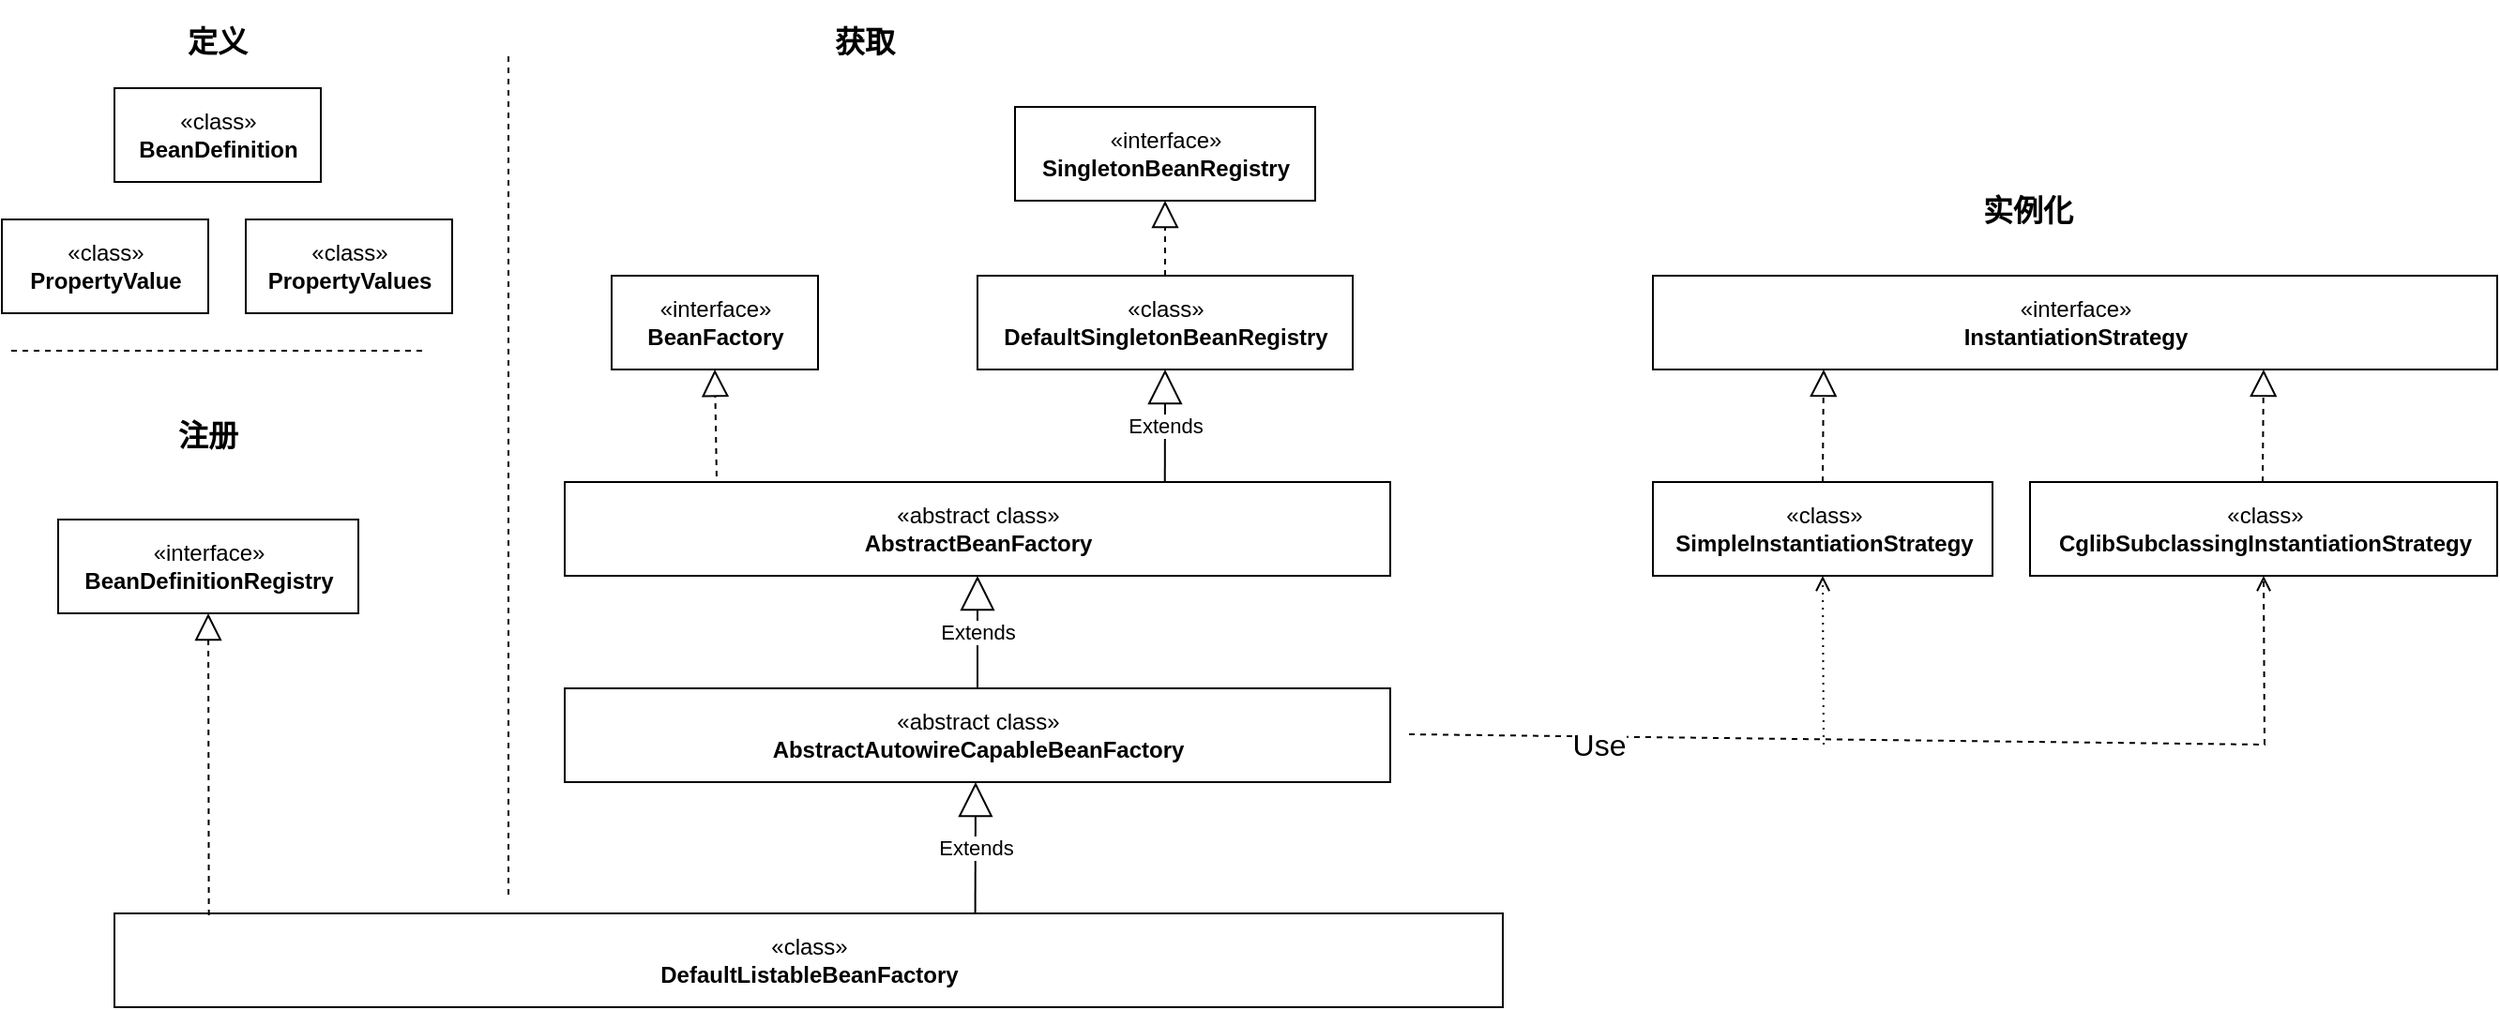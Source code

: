 <mxfile version="20.5.3" type="embed"><diagram id="23iRSUPoRavnBvh4doch" name="Page-1"><mxGraphModel dx="717" dy="596" grid="1" gridSize="10" guides="1" tooltips="1" connect="1" arrows="1" fold="1" page="1" pageScale="1" pageWidth="827" pageHeight="1169" math="0" shadow="0"><root><mxCell id="0"/><mxCell id="1" parent="0"/><mxCell id="3" value="&lt;br&gt;«interface»&lt;br&gt;&lt;b&gt;BeanFactory&lt;br&gt;&lt;br&gt;&lt;/b&gt;" style="html=1;" parent="1" vertex="1"><mxGeometry x="335" y="210" width="110" height="50" as="geometry"/></mxCell><mxCell id="12" value="&lt;br&gt;«abstract class»&lt;br&gt;&lt;b&gt;AbstractBeanFactory&lt;br&gt;&lt;br&gt;&lt;/b&gt;" style="html=1;" parent="1" vertex="1"><mxGeometry x="310" y="320" width="440" height="50" as="geometry"/></mxCell><mxCell id="15" value="«abstract class»&lt;br&gt;&lt;b&gt;AbstractAutowireCapableBeanFactory&lt;/b&gt;" style="html=1;" parent="1" vertex="1"><mxGeometry x="310" y="430" width="440" height="50" as="geometry"/></mxCell><mxCell id="19" value="«interface»&lt;br&gt;&lt;b&gt;BeanDefinitionRegistry&lt;/b&gt;" style="html=1;" parent="1" vertex="1"><mxGeometry x="40" y="340" width="160" height="50" as="geometry"/></mxCell><mxCell id="20" value="«class»&lt;br&gt;&lt;b&gt;DefaultListableBeanFactory&lt;/b&gt;" style="html=1;" parent="1" vertex="1"><mxGeometry x="70" y="550" width="740" height="50" as="geometry"/></mxCell><mxCell id="21" value="«interface»&lt;br&gt;&lt;b&gt;SingletonBeanRegistry&lt;/b&gt;" style="html=1;" parent="1" vertex="1"><mxGeometry x="550" y="120" width="160" height="50" as="geometry"/></mxCell><mxCell id="22" value="«class»&lt;br&gt;&lt;b&gt;DefaultSingletonBeanRegistry&lt;/b&gt;" style="html=1;" parent="1" vertex="1"><mxGeometry x="530" y="210" width="200" height="50" as="geometry"/></mxCell><mxCell id="25" value="&lt;br&gt;«class»&lt;br&gt;&lt;b&gt;BeanDefinition&lt;br&gt;&lt;br&gt;&lt;/b&gt;" style="html=1;" parent="1" vertex="1"><mxGeometry x="70" y="110" width="110" height="50" as="geometry"/></mxCell><object label="" id="27"><mxCell style="endArrow=block;dashed=1;endFill=0;endSize=12;html=1;rounded=0;entryX=0.5;entryY=1;entryDx=0;entryDy=0;exitX=0.184;exitY=-0.06;exitDx=0;exitDy=0;exitPerimeter=0;" parent="1" source="12" target="3" edge="1"><mxGeometry width="160" relative="1" as="geometry"><mxPoint x="390" y="310" as="sourcePoint"/><mxPoint x="445" y="290" as="targetPoint"/></mxGeometry></mxCell></object><mxCell id="28" value="Extends" style="endArrow=block;endSize=16;endFill=0;html=1;rounded=0;entryX=0.5;entryY=1;entryDx=0;entryDy=0;exitX=0.5;exitY=0;exitDx=0;exitDy=0;" parent="1" source="15" target="12" edge="1"><mxGeometry width="160" relative="1" as="geometry"><mxPoint x="389" y="430" as="sourcePoint"/><mxPoint x="505" y="380" as="targetPoint"/></mxGeometry></mxCell><mxCell id="30" value="" style="endArrow=block;dashed=1;endFill=0;endSize=12;html=1;rounded=0;exitX=0.5;exitY=0;exitDx=0;exitDy=0;entryX=0.5;entryY=1;entryDx=0;entryDy=0;" parent="1" source="22" target="21" edge="1"><mxGeometry width="160" relative="1" as="geometry"><mxPoint x="580" y="190" as="sourcePoint"/><mxPoint x="740" y="190" as="targetPoint"/></mxGeometry></mxCell><mxCell id="31" value="" style="endArrow=block;dashed=1;endFill=0;endSize=12;html=1;rounded=0;entryX=0.5;entryY=1;entryDx=0;entryDy=0;exitX=0.068;exitY=0.02;exitDx=0;exitDy=0;exitPerimeter=0;" parent="1" source="20" target="19" edge="1"><mxGeometry width="160" relative="1" as="geometry"><mxPoint x="110" y="530" as="sourcePoint"/><mxPoint x="270" y="390" as="targetPoint"/></mxGeometry></mxCell><mxCell id="34" value="" style="endArrow=none;dashed=1;html=1;rounded=0;" parent="1" edge="1"><mxGeometry width="50" height="50" relative="1" as="geometry"><mxPoint x="280" y="540" as="sourcePoint"/><mxPoint x="280" y="90" as="targetPoint"/></mxGeometry></mxCell><mxCell id="36" value="&lt;div style=&quot;&quot;&gt;&lt;pre style=&quot;&quot;&gt;&lt;b&gt;&lt;font style=&quot;font-size: 16px;&quot;&gt;注册&lt;/font&gt;&lt;/b&gt;&lt;/pre&gt;&lt;/div&gt;" style="text;html=1;strokeColor=none;fillColor=none;align=center;verticalAlign=middle;whiteSpace=wrap;rounded=0;" parent="1" vertex="1"><mxGeometry x="90" y="280" width="60" height="30" as="geometry"/></mxCell><mxCell id="37" value="Extends" style="endArrow=block;endSize=16;endFill=0;html=1;rounded=0;entryX=0.5;entryY=1;entryDx=0;entryDy=0;exitX=0.727;exitY=0;exitDx=0;exitDy=0;exitPerimeter=0;" parent="1" source="12" target="22" edge="1"><mxGeometry width="160" relative="1" as="geometry"><mxPoint x="630" y="320" as="sourcePoint"/><mxPoint x="740" y="290" as="targetPoint"/></mxGeometry></mxCell><mxCell id="40" value="&lt;div style=&quot;&quot;&gt;&lt;pre style=&quot;&quot;&gt;&lt;b&gt;&lt;font style=&quot;font-size: 16px;&quot;&gt;获取&lt;/font&gt;&lt;/b&gt;&lt;/pre&gt;&lt;/div&gt;" style="text;html=1;strokeColor=none;fillColor=none;align=center;verticalAlign=middle;whiteSpace=wrap;rounded=0;" parent="1" vertex="1"><mxGeometry x="440" y="70" width="60" height="30" as="geometry"/></mxCell><mxCell id="42" value="" style="endArrow=none;dashed=1;html=1;rounded=0;" parent="1" edge="1"><mxGeometry width="50" height="50" relative="1" as="geometry"><mxPoint x="15" y="250" as="sourcePoint"/><mxPoint x="235" y="250" as="targetPoint"/></mxGeometry></mxCell><mxCell id="45" value="&lt;div style=&quot;&quot;&gt;&lt;pre style=&quot;&quot;&gt;&lt;b&gt;&lt;font style=&quot;font-size: 16px;&quot;&gt;定义&lt;/font&gt;&lt;/b&gt;&lt;/pre&gt;&lt;/div&gt;" style="text;html=1;strokeColor=none;fillColor=none;align=center;verticalAlign=middle;whiteSpace=wrap;rounded=0;" parent="1" vertex="1"><mxGeometry x="95" y="70" width="60" height="30" as="geometry"/></mxCell><mxCell id="46" value="«interface»&lt;br&gt;&lt;b&gt;InstantiationStrategy&lt;/b&gt;" style="html=1;" parent="1" vertex="1"><mxGeometry x="890" y="210" width="450" height="50" as="geometry"/></mxCell><mxCell id="47" value="«class»&lt;br&gt;&lt;b&gt;SimpleInstantiationStrategy&lt;/b&gt;" style="html=1;" parent="1" vertex="1"><mxGeometry x="890" y="320" width="181" height="50" as="geometry"/></mxCell><mxCell id="48" value="«class»&lt;br&gt;&lt;b&gt;CglibSubclassingInstantiationStrategy&lt;/b&gt;" style="html=1;" parent="1" vertex="1"><mxGeometry x="1091" y="320" width="249" height="50" as="geometry"/></mxCell><mxCell id="49" value="" style="endArrow=block;dashed=1;endFill=0;endSize=12;html=1;rounded=0;exitX=0.5;exitY=0;exitDx=0;exitDy=0;" parent="1" source="47" edge="1"><mxGeometry width="160" relative="1" as="geometry"><mxPoint x="1000" y="470" as="sourcePoint"/><mxPoint x="981" y="260" as="targetPoint"/></mxGeometry></mxCell><mxCell id="50" value="" style="endArrow=block;dashed=1;endFill=0;endSize=12;html=1;rounded=0;exitX=0.5;exitY=0;exitDx=0;exitDy=0;" parent="1" edge="1"><mxGeometry width="160" relative="1" as="geometry"><mxPoint x="1215" y="320" as="sourcePoint"/><mxPoint x="1215.5" y="260" as="targetPoint"/></mxGeometry></mxCell><mxCell id="51" value="&lt;div style=&quot;&quot;&gt;&lt;pre style=&quot;&quot;&gt;&lt;div style=&quot;&quot;&gt;&lt;pre style=&quot;&quot;&gt;&lt;b&gt;&lt;font style=&quot;font-size: 16px;&quot;&gt;实例化&lt;/font&gt;&lt;/b&gt;&lt;/pre&gt;&lt;/div&gt;&lt;/pre&gt;&lt;/div&gt;" style="text;html=1;strokeColor=none;fillColor=none;align=center;verticalAlign=middle;whiteSpace=wrap;rounded=0;" parent="1" vertex="1"><mxGeometry x="1060" y="160" width="60" height="30" as="geometry"/></mxCell><mxCell id="52" value="Extends" style="endArrow=block;endSize=16;endFill=0;html=1;rounded=0;entryX=0.5;entryY=1;entryDx=0;entryDy=0;exitX=0.62;exitY=0;exitDx=0;exitDy=0;exitPerimeter=0;" parent="1" source="20" edge="1"><mxGeometry width="160" relative="1" as="geometry"><mxPoint x="529" y="540" as="sourcePoint"/><mxPoint x="529" y="480" as="targetPoint"/></mxGeometry></mxCell><mxCell id="53" value="Use" style="endArrow=open;dashed=1;html=1;rounded=0;fontSize=16;entryX=0.5;entryY=1;entryDx=0;entryDy=0;" parent="1" target="48" edge="1"><mxGeometry x="-0.629" y="-4" width="160" relative="1" as="geometry"><mxPoint x="760" y="454.5" as="sourcePoint"/><mxPoint x="1220" y="380" as="targetPoint"/><Array as="points"><mxPoint x="1216" y="460"/></Array><mxPoint as="offset"/></mxGeometry></mxCell><mxCell id="58" value="" style="endArrow=open;dashed=1;html=1;dashPattern=1 3;strokeWidth=1;rounded=0;fontSize=16;endFill=0;entryX=0.5;entryY=1;entryDx=0;entryDy=0;" parent="1" target="47" edge="1"><mxGeometry width="50" height="50" relative="1" as="geometry"><mxPoint x="981" y="460" as="sourcePoint"/><mxPoint x="980" y="390" as="targetPoint"/></mxGeometry></mxCell><mxCell id="59" value="&lt;br&gt;«class»&lt;br&gt;&lt;b&gt;PropertyValue&lt;br&gt;&lt;br&gt;&lt;/b&gt;" style="html=1;" vertex="1" parent="1"><mxGeometry x="10" y="180" width="110" height="50" as="geometry"/></mxCell><mxCell id="60" value="&lt;br&gt;«class»&lt;br&gt;&lt;b&gt;PropertyValues&lt;br&gt;&lt;br&gt;&lt;/b&gt;" style="html=1;" vertex="1" parent="1"><mxGeometry x="140" y="180" width="110" height="50" as="geometry"/></mxCell></root></mxGraphModel></diagram></mxfile>